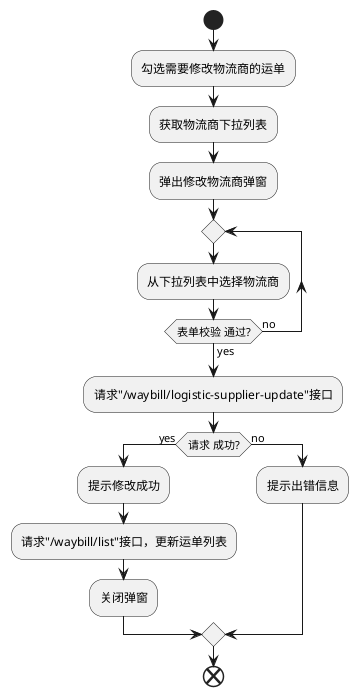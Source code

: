 @startuml

start
:勾选需要修改物流商的运单;
:获取物流商下拉列表;
:弹出修改物流商弹窗;
repeat
  :从下拉列表中选择物流商;
repeat while(表单校验 通过?) is (no) not (yes)
:请求"/waybill/logistic-supplier-update"接口;
if(请求 成功?) then (yes)
  :提示修改成功;
  :请求"/waybill/list"接口，更新运单列表;
  :关闭弹窗;
else (no)
  :提示出错信息;
endif
end

@enduml